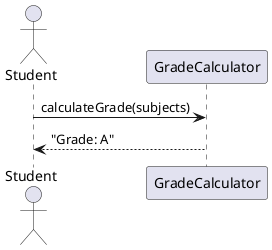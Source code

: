 @startuml
actor Student as John
participant GradeCalculator as Calculator

John -> Calculator: calculateGrade(subjects)
Calculator --> John: "Grade: A"
@enduml
